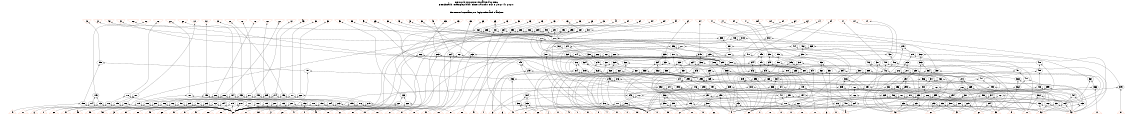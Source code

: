# Network structure generated by ABC

digraph network {
size = "7.5,10";
center = true;
edge [dir = back];

{
  node [shape = plaintext];
  edge [style = invis];
  LevelTitle1 [label=""];
  LevelTitle2 [label=""];
  Level11 [label = ""];
  Level10 [label = ""];
  Level9 [label = ""];
  Level8 [label = ""];
  Level7 [label = ""];
  Level6 [label = ""];
  Level5 [label = ""];
  Level4 [label = ""];
  Level3 [label = ""];
  Level2 [label = ""];
  Level1 [label = ""];
  Level0 [label = ""];
  LevelTitle1 ->  LevelTitle2 ->  Level11 ->  Level10 ->  Level9 ->  Level8 ->  Level7 ->  Level6 ->  Level5 ->  Level4 ->  Level3 ->  Level2 ->  Level1 ->  Level0;
}

{
  rank = same;
  LevelTitle1;
  title1 [shape=plaintext,
          fontsize=20,
          fontname = "Times-Roman",
          label="Network structure visualized by ABC\nBenchmark \"example2.blif\". Time was Thu Oct  8 20:27:41 2020. "
         ];
}

{
  rank = same;
  LevelTitle2;
  title2 [shape=plaintext,
          fontsize=18,
          fontname = "Times-Roman",
          label="The network contains 270 logic nodes and 0 latches.\n"
         ];
}

{
  rank = same;
  Level11;
  Node86 [label = "i2", shape = invtriangle, color = coral, fillcolor = coral];
  Node87 [label = "j2", shape = invtriangle, color = coral, fillcolor = coral];
  Node88 [label = "k2", shape = invtriangle, color = coral, fillcolor = coral];
  Node89 [label = "l2", shape = invtriangle, color = coral, fillcolor = coral];
  Node90 [label = "m2", shape = invtriangle, color = coral, fillcolor = coral];
  Node91 [label = "n2", shape = invtriangle, color = coral, fillcolor = coral];
  Node92 [label = "o2", shape = invtriangle, color = coral, fillcolor = coral];
  Node93 [label = "p2", shape = invtriangle, color = coral, fillcolor = coral];
  Node94 [label = "q2", shape = invtriangle, color = coral, fillcolor = coral];
  Node95 [label = "r2", shape = invtriangle, color = coral, fillcolor = coral];
  Node96 [label = "s2", shape = invtriangle, color = coral, fillcolor = coral];
  Node97 [label = "t2", shape = invtriangle, color = coral, fillcolor = coral];
  Node98 [label = "u2", shape = invtriangle, color = coral, fillcolor = coral];
  Node99 [label = "v2", shape = invtriangle, color = coral, fillcolor = coral];
  Node100 [label = "w2", shape = invtriangle, color = coral, fillcolor = coral];
  Node101 [label = "x2", shape = invtriangle, color = coral, fillcolor = coral];
  Node102 [label = "y2", shape = invtriangle, color = coral, fillcolor = coral];
  Node103 [label = "z2", shape = invtriangle, color = coral, fillcolor = coral];
  Node104 [label = "a3", shape = invtriangle, color = coral, fillcolor = coral];
  Node105 [label = "b3", shape = invtriangle, color = coral, fillcolor = coral];
  Node106 [label = "c3", shape = invtriangle, color = coral, fillcolor = coral];
  Node107 [label = "d3", shape = invtriangle, color = coral, fillcolor = coral];
  Node108 [label = "e3", shape = invtriangle, color = coral, fillcolor = coral];
  Node109 [label = "f3", shape = invtriangle, color = coral, fillcolor = coral];
  Node110 [label = "g3", shape = invtriangle, color = coral, fillcolor = coral];
  Node111 [label = "h3", shape = invtriangle, color = coral, fillcolor = coral];
  Node112 [label = "i3", shape = invtriangle, color = coral, fillcolor = coral];
  Node113 [label = "j3", shape = invtriangle, color = coral, fillcolor = coral];
  Node114 [label = "k3", shape = invtriangle, color = coral, fillcolor = coral];
  Node115 [label = "l3", shape = invtriangle, color = coral, fillcolor = coral];
  Node116 [label = "m3", shape = invtriangle, color = coral, fillcolor = coral];
  Node117 [label = "n3", shape = invtriangle, color = coral, fillcolor = coral];
  Node118 [label = "o3", shape = invtriangle, color = coral, fillcolor = coral];
  Node119 [label = "p3", shape = invtriangle, color = coral, fillcolor = coral];
  Node120 [label = "q3", shape = invtriangle, color = coral, fillcolor = coral];
  Node121 [label = "r3", shape = invtriangle, color = coral, fillcolor = coral];
  Node122 [label = "s3", shape = invtriangle, color = coral, fillcolor = coral];
  Node123 [label = "t3", shape = invtriangle, color = coral, fillcolor = coral];
  Node124 [label = "u3", shape = invtriangle, color = coral, fillcolor = coral];
  Node125 [label = "v3", shape = invtriangle, color = coral, fillcolor = coral];
  Node126 [label = "w3", shape = invtriangle, color = coral, fillcolor = coral];
  Node127 [label = "x3", shape = invtriangle, color = coral, fillcolor = coral];
  Node128 [label = "y3", shape = invtriangle, color = coral, fillcolor = coral];
  Node129 [label = "z3", shape = invtriangle, color = coral, fillcolor = coral];
  Node130 [label = "a4", shape = invtriangle, color = coral, fillcolor = coral];
  Node131 [label = "b4", shape = invtriangle, color = coral, fillcolor = coral];
  Node132 [label = "c4", shape = invtriangle, color = coral, fillcolor = coral];
  Node133 [label = "d4", shape = invtriangle, color = coral, fillcolor = coral];
  Node134 [label = "e4", shape = invtriangle, color = coral, fillcolor = coral];
  Node135 [label = "f4", shape = invtriangle, color = coral, fillcolor = coral];
  Node136 [label = "g4", shape = invtriangle, color = coral, fillcolor = coral];
  Node137 [label = "h4", shape = invtriangle, color = coral, fillcolor = coral];
  Node138 [label = "i4", shape = invtriangle, color = coral, fillcolor = coral];
  Node139 [label = "j4", shape = invtriangle, color = coral, fillcolor = coral];
  Node140 [label = "k4", shape = invtriangle, color = coral, fillcolor = coral];
  Node141 [label = "l4", shape = invtriangle, color = coral, fillcolor = coral];
  Node142 [label = "m4", shape = invtriangle, color = coral, fillcolor = coral];
  Node143 [label = "n4", shape = invtriangle, color = coral, fillcolor = coral];
  Node144 [label = "o4", shape = invtriangle, color = coral, fillcolor = coral];
  Node145 [label = "p4", shape = invtriangle, color = coral, fillcolor = coral];
  Node146 [label = "q4", shape = invtriangle, color = coral, fillcolor = coral];
  Node147 [label = "r4", shape = invtriangle, color = coral, fillcolor = coral];
  Node148 [label = "s4", shape = invtriangle, color = coral, fillcolor = coral];
  Node149 [label = "t4", shape = invtriangle, color = coral, fillcolor = coral];
  Node150 [label = "u4", shape = invtriangle, color = coral, fillcolor = coral];
  Node151 [label = "v4", shape = invtriangle, color = coral, fillcolor = coral];
}

{
  rank = same;
  Level10;
  Node281 [label = "281\n", shape = ellipse];
  Node282 [label = "282\n", shape = ellipse];
  Node283 [label = "283\n", shape = ellipse];
  Node284 [label = "284\n", shape = ellipse];
  Node285 [label = "285\n", shape = ellipse];
  Node286 [label = "286\n", shape = ellipse];
  Node287 [label = "287\n", shape = ellipse];
  Node288 [label = "288\n", shape = ellipse];
  Node289 [label = "289\n", shape = ellipse];
  Node290 [label = "290\n", shape = ellipse];
  Node291 [label = "291\n", shape = ellipse];
  Node292 [label = "292\n", shape = ellipse];
  Node293 [label = "293\n", shape = ellipse];
  Node317 [label = "317\n", shape = ellipse];
}

{
  rank = same;
  Level9;
  Node278 [label = "278\n", shape = ellipse];
  Node280 [label = "280\n", shape = ellipse];
  Node313 [label = "313\n", shape = ellipse];
  Node372 [label = "372\n", shape = ellipse];
  Node388 [label = "388\n", shape = ellipse];
  Node403 [label = "403\n", shape = ellipse];
}

{
  rank = same;
  Level8;
  Node241 [label = "241\n", shape = ellipse];
  Node277 [label = "277\n", shape = ellipse];
  Node279 [label = "279\n", shape = ellipse];
  Node312 [label = "312\n", shape = ellipse];
  Node369 [label = "369\n", shape = ellipse];
  Node381 [label = "381\n", shape = ellipse];
  Node396 [label = "396\n", shape = ellipse];
  Node402 [label = "402\n", shape = ellipse];
  Node414 [label = "414\n", shape = ellipse];
}

{
  rank = same;
  Level7;
  Node235 [label = "235\n", shape = ellipse];
  Node260 [label = "260\n", shape = ellipse];
  Node261 [label = "261\n", shape = ellipse];
  Node262 [label = "262\n", shape = ellipse];
  Node263 [label = "263\n", shape = ellipse];
  Node264 [label = "264\n", shape = ellipse];
  Node265 [label = "265\n", shape = ellipse];
  Node266 [label = "266\n", shape = ellipse];
  Node267 [label = "267\n", shape = ellipse];
  Node274 [label = "274\n", shape = ellipse];
  Node275 [label = "275\n", shape = ellipse];
  Node311 [label = "311\n", shape = ellipse];
  Node325 [label = "325\n", shape = ellipse];
  Node330 [label = "330\n", shape = ellipse];
  Node335 [label = "335\n", shape = ellipse];
  Node340 [label = "340\n", shape = ellipse];
  Node345 [label = "345\n", shape = ellipse];
  Node350 [label = "350\n", shape = ellipse];
  Node368 [label = "368\n", shape = ellipse];
  Node380 [label = "380\n", shape = ellipse];
  Node387 [label = "387\n", shape = ellipse];
  Node395 [label = "395\n", shape = ellipse];
  Node397 [label = "397\n", shape = ellipse];
  Node411 [label = "411\n", shape = ellipse];
  Node420 [label = "420\n", shape = ellipse];
}

{
  rank = same;
  Level6;
  Node159 [label = "159\n", shape = ellipse];
  Node234 [label = "234\n", shape = ellipse];
  Node240 [label = "240\n", shape = ellipse];
  Node249 [label = "249\n", shape = ellipse];
  Node259 [label = "259\n", shape = ellipse];
  Node273 [label = "273\n", shape = ellipse];
  Node310 [label = "310\n", shape = ellipse];
  Node316 [label = "316\n", shape = ellipse];
  Node321 [label = "321\n", shape = ellipse];
  Node324 [label = "324\n", shape = ellipse];
  Node326 [label = "326\n", shape = ellipse];
  Node329 [label = "329\n", shape = ellipse];
  Node331 [label = "331\n", shape = ellipse];
  Node334 [label = "334\n", shape = ellipse];
  Node336 [label = "336\n", shape = ellipse];
  Node339 [label = "339\n", shape = ellipse];
  Node341 [label = "341\n", shape = ellipse];
  Node344 [label = "344\n", shape = ellipse];
  Node346 [label = "346\n", shape = ellipse];
  Node349 [label = "349\n", shape = ellipse];
  Node353 [label = "353\n", shape = ellipse];
  Node365 [label = "365\n", shape = ellipse];
  Node379 [label = "379\n", shape = ellipse];
  Node386 [label = "386\n", shape = ellipse];
  Node390 [label = "390\n", shape = ellipse];
  Node410 [label = "410\n", shape = ellipse];
  Node413 [label = "413\n", shape = ellipse];
  Node415 [label = "415\n", shape = ellipse];
  Node416 [label = "416\n", shape = ellipse];
  Node421 [label = "421\n", shape = ellipse];
}

{
  rank = same;
  Level5;
  Node157 [label = "157\n", shape = ellipse];
  Node233 [label = "233\n", shape = ellipse];
  Node239 [label = "239\n", shape = ellipse];
  Node248 [label = "248\n", shape = ellipse];
  Node258 [label = "258\n", shape = ellipse];
  Node271 [label = "271\n", shape = ellipse];
  Node272 [label = "272\n", shape = ellipse];
  Node307 [label = "307\n", shape = ellipse];
  Node314 [label = "314\n", shape = ellipse];
  Node315 [label = "315\n", shape = ellipse];
  Node320 [label = "320\n", shape = ellipse];
  Node322 [label = "322\n", shape = ellipse];
  Node323 [label = "323\n", shape = ellipse];
  Node327 [label = "327\n", shape = ellipse];
  Node328 [label = "328\n", shape = ellipse];
  Node332 [label = "332\n", shape = ellipse];
  Node333 [label = "333\n", shape = ellipse];
  Node337 [label = "337\n", shape = ellipse];
  Node338 [label = "338\n", shape = ellipse];
  Node342 [label = "342\n", shape = ellipse];
  Node343 [label = "343\n", shape = ellipse];
  Node347 [label = "347\n", shape = ellipse];
  Node348 [label = "348\n", shape = ellipse];
  Node351 [label = "351\n", shape = ellipse];
  Node352 [label = "352\n", shape = ellipse];
  Node357 [label = "357\n", shape = ellipse];
  Node364 [label = "364\n", shape = ellipse];
  Node378 [label = "378\n", shape = ellipse];
  Node385 [label = "385\n", shape = ellipse];
  Node389 [label = "389\n", shape = ellipse];
  Node394 [label = "394\n", shape = ellipse];
  Node401 [label = "401\n", shape = ellipse];
  Node409 [label = "409\n", shape = ellipse];
  Node412 [label = "412\n", shape = ellipse];
}

{
  rank = same;
  Level4;
  Node156 [label = "156\n", shape = ellipse];
  Node163 [label = "163\n", shape = ellipse];
  Node169 [label = "169\n", shape = ellipse];
  Node232 [label = "232\n", shape = ellipse];
  Node245 [label = "245\n", shape = ellipse];
  Node247 [label = "247\n", shape = ellipse];
  Node257 [label = "257\n", shape = ellipse];
  Node270 [label = "270\n", shape = ellipse];
  Node276 [label = "276\n", shape = ellipse];
  Node295 [label = "295\n", shape = ellipse];
  Node299 [label = "299\n", shape = ellipse];
  Node306 [label = "306\n", shape = ellipse];
  Node319 [label = "319\n", shape = ellipse];
  Node356 [label = "356\n", shape = ellipse];
  Node363 [label = "363\n", shape = ellipse];
  Node367 [label = "367\n", shape = ellipse];
  Node377 [label = "377\n", shape = ellipse];
  Node384 [label = "384\n", shape = ellipse];
  Node393 [label = "393\n", shape = ellipse];
  Node400 [label = "400\n", shape = ellipse];
  Node407 [label = "407\n", shape = ellipse];
}

{
  rank = same;
  Level3;
  Node155 [label = "155\n", shape = ellipse];
  Node162 [label = "162\n", shape = ellipse];
  Node168 [label = "168\n", shape = ellipse];
  Node230 [label = "230\n", shape = ellipse];
  Node244 [label = "244\n", shape = ellipse];
  Node246 [label = "246\n", shape = ellipse];
  Node251 [label = "251\n", shape = ellipse];
  Node255 [label = "255\n", shape = ellipse];
  Node256 [label = "256\n", shape = ellipse];
  Node268 [label = "268\n", shape = ellipse];
  Node269 [label = "269\n", shape = ellipse];
  Node294 [label = "294\n", shape = ellipse];
  Node298 [label = "298\n", shape = ellipse];
  Node305 [label = "305\n", shape = ellipse];
  Node309 [label = "309\n", shape = ellipse];
  Node318 [label = "318\n", shape = ellipse];
  Node361 [label = "361\n", shape = ellipse];
  Node362 [label = "362\n", shape = ellipse];
  Node366 [label = "366\n", shape = ellipse];
  Node371 [label = "371\n", shape = ellipse];
  Node375 [label = "375\n", shape = ellipse];
  Node383 [label = "383\n", shape = ellipse];
  Node392 [label = "392\n", shape = ellipse];
  Node399 [label = "399\n", shape = ellipse];
  Node405 [label = "405\n", shape = ellipse];
  Node408 [label = "408\n", shape = ellipse];
  Node419 [label = "419\n", shape = ellipse];
}

{
  rank = same;
  Level2;
  Node154 [label = "154\n", shape = ellipse];
  Node161 [label = "161\n", shape = ellipse];
  Node166 [label = "166\n", shape = ellipse];
  Node167 [label = "167\n", shape = ellipse];
  Node172 [label = "172\n", shape = ellipse];
  Node175 [label = "175\n", shape = ellipse];
  Node178 [label = "178\n", shape = ellipse];
  Node181 [label = "181\n", shape = ellipse];
  Node184 [label = "184\n", shape = ellipse];
  Node187 [label = "187\n", shape = ellipse];
  Node190 [label = "190\n", shape = ellipse];
  Node193 [label = "193\n", shape = ellipse];
  Node196 [label = "196\n", shape = ellipse];
  Node199 [label = "199\n", shape = ellipse];
  Node202 [label = "202\n", shape = ellipse];
  Node205 [label = "205\n", shape = ellipse];
  Node208 [label = "208\n", shape = ellipse];
  Node211 [label = "211\n", shape = ellipse];
  Node214 [label = "214\n", shape = ellipse];
  Node217 [label = "217\n", shape = ellipse];
  Node220 [label = "220\n", shape = ellipse];
  Node223 [label = "223\n", shape = ellipse];
  Node226 [label = "226\n", shape = ellipse];
  Node229 [label = "229\n", shape = ellipse];
  Node238 [label = "238\n", shape = ellipse];
  Node243 [label = "243\n", shape = ellipse];
  Node250 [label = "250\n", shape = ellipse];
  Node254 [label = "254\n", shape = ellipse];
  Node297 [label = "297\n", shape = ellipse];
  Node301 [label = "301\n", shape = ellipse];
  Node304 [label = "304\n", shape = ellipse];
  Node355 [label = "355\n", shape = ellipse];
  Node360 [label = "360\n", shape = ellipse];
  Node370 [label = "370\n", shape = ellipse];
  Node374 [label = "374\n", shape = ellipse];
  Node382 [label = "382\n", shape = ellipse];
  Node391 [label = "391\n", shape = ellipse];
  Node398 [label = "398\n", shape = ellipse];
  Node404 [label = "404\n", shape = ellipse];
  Node406 [label = "406\n", shape = ellipse];
  Node417 [label = "417\n", shape = ellipse];
}

{
  rank = same;
  Level1;
  Node152 [label = "152\n", shape = ellipse];
  Node153 [label = "153\n", shape = ellipse];
  Node158 [label = "158\n", shape = ellipse];
  Node160 [label = "160\n", shape = ellipse];
  Node164 [label = "164\n", shape = ellipse];
  Node165 [label = "165\n", shape = ellipse];
  Node170 [label = "170\n", shape = ellipse];
  Node171 [label = "171\n", shape = ellipse];
  Node173 [label = "173\n", shape = ellipse];
  Node174 [label = "174\n", shape = ellipse];
  Node176 [label = "176\n", shape = ellipse];
  Node177 [label = "177\n", shape = ellipse];
  Node179 [label = "179\n", shape = ellipse];
  Node180 [label = "180\n", shape = ellipse];
  Node182 [label = "182\n", shape = ellipse];
  Node183 [label = "183\n", shape = ellipse];
  Node185 [label = "185\n", shape = ellipse];
  Node186 [label = "186\n", shape = ellipse];
  Node188 [label = "188\n", shape = ellipse];
  Node189 [label = "189\n", shape = ellipse];
  Node191 [label = "191\n", shape = ellipse];
  Node192 [label = "192\n", shape = ellipse];
  Node194 [label = "194\n", shape = ellipse];
  Node195 [label = "195\n", shape = ellipse];
  Node197 [label = "197\n", shape = ellipse];
  Node198 [label = "198\n", shape = ellipse];
  Node200 [label = "200\n", shape = ellipse];
  Node201 [label = "201\n", shape = ellipse];
  Node203 [label = "203\n", shape = ellipse];
  Node204 [label = "204\n", shape = ellipse];
  Node206 [label = "206\n", shape = ellipse];
  Node207 [label = "207\n", shape = ellipse];
  Node209 [label = "209\n", shape = ellipse];
  Node210 [label = "210\n", shape = ellipse];
  Node212 [label = "212\n", shape = ellipse];
  Node213 [label = "213\n", shape = ellipse];
  Node215 [label = "215\n", shape = ellipse];
  Node216 [label = "216\n", shape = ellipse];
  Node218 [label = "218\n", shape = ellipse];
  Node219 [label = "219\n", shape = ellipse];
  Node221 [label = "221\n", shape = ellipse];
  Node222 [label = "222\n", shape = ellipse];
  Node224 [label = "224\n", shape = ellipse];
  Node225 [label = "225\n", shape = ellipse];
  Node227 [label = "227\n", shape = ellipse];
  Node228 [label = "228\n", shape = ellipse];
  Node231 [label = "231\n", shape = ellipse];
  Node236 [label = "236\n", shape = ellipse];
  Node237 [label = "237\n", shape = ellipse];
  Node242 [label = "242\n", shape = ellipse];
  Node252 [label = "252\n", shape = ellipse];
  Node253 [label = "253\n", shape = ellipse];
  Node296 [label = "296\n", shape = ellipse];
  Node300 [label = "300\n", shape = ellipse];
  Node302 [label = "302\n", shape = ellipse];
  Node303 [label = "303\n", shape = ellipse];
  Node308 [label = "308\n", shape = ellipse];
  Node354 [label = "354\n", shape = ellipse];
  Node358 [label = "358\n", shape = ellipse];
  Node359 [label = "359\n", shape = ellipse];
  Node373 [label = "373\n", shape = ellipse];
  Node376 [label = "376\n", shape = ellipse];
  Node418 [label = "418\n", shape = ellipse];
}

{
  rank = same;
  Level0;
  Node1 [label = "a", shape = triangle, color = coral, fillcolor = coral];
  Node2 [label = "b", shape = triangle, color = coral, fillcolor = coral];
  Node3 [label = "d", shape = triangle, color = coral, fillcolor = coral];
  Node4 [label = "e", shape = triangle, color = coral, fillcolor = coral];
  Node5 [label = "f", shape = triangle, color = coral, fillcolor = coral];
  Node6 [label = "g", shape = triangle, color = coral, fillcolor = coral];
  Node7 [label = "h", shape = triangle, color = coral, fillcolor = coral];
  Node8 [label = "i", shape = triangle, color = coral, fillcolor = coral];
  Node9 [label = "j", shape = triangle, color = coral, fillcolor = coral];
  Node10 [label = "k", shape = triangle, color = coral, fillcolor = coral];
  Node11 [label = "l", shape = triangle, color = coral, fillcolor = coral];
  Node12 [label = "m", shape = triangle, color = coral, fillcolor = coral];
  Node13 [label = "n", shape = triangle, color = coral, fillcolor = coral];
  Node14 [label = "o", shape = triangle, color = coral, fillcolor = coral];
  Node15 [label = "p", shape = triangle, color = coral, fillcolor = coral];
  Node16 [label = "q", shape = triangle, color = coral, fillcolor = coral];
  Node17 [label = "r", shape = triangle, color = coral, fillcolor = coral];
  Node18 [label = "s", shape = triangle, color = coral, fillcolor = coral];
  Node19 [label = "t", shape = triangle, color = coral, fillcolor = coral];
  Node20 [label = "u", shape = triangle, color = coral, fillcolor = coral];
  Node21 [label = "v", shape = triangle, color = coral, fillcolor = coral];
  Node22 [label = "w", shape = triangle, color = coral, fillcolor = coral];
  Node23 [label = "x", shape = triangle, color = coral, fillcolor = coral];
  Node24 [label = "y", shape = triangle, color = coral, fillcolor = coral];
  Node25 [label = "z", shape = triangle, color = coral, fillcolor = coral];
  Node26 [label = "a0", shape = triangle, color = coral, fillcolor = coral];
  Node27 [label = "b0", shape = triangle, color = coral, fillcolor = coral];
  Node28 [label = "c0", shape = triangle, color = coral, fillcolor = coral];
  Node29 [label = "d0", shape = triangle, color = coral, fillcolor = coral];
  Node30 [label = "e0", shape = triangle, color = coral, fillcolor = coral];
  Node31 [label = "f0", shape = triangle, color = coral, fillcolor = coral];
  Node32 [label = "g0", shape = triangle, color = coral, fillcolor = coral];
  Node33 [label = "h0", shape = triangle, color = coral, fillcolor = coral];
  Node34 [label = "i0", shape = triangle, color = coral, fillcolor = coral];
  Node35 [label = "j0", shape = triangle, color = coral, fillcolor = coral];
  Node36 [label = "k0", shape = triangle, color = coral, fillcolor = coral];
  Node37 [label = "l0", shape = triangle, color = coral, fillcolor = coral];
  Node38 [label = "m0", shape = triangle, color = coral, fillcolor = coral];
  Node39 [label = "n0", shape = triangle, color = coral, fillcolor = coral];
  Node40 [label = "o0", shape = triangle, color = coral, fillcolor = coral];
  Node41 [label = "p0", shape = triangle, color = coral, fillcolor = coral];
  Node42 [label = "q0", shape = triangle, color = coral, fillcolor = coral];
  Node43 [label = "r0", shape = triangle, color = coral, fillcolor = coral];
  Node44 [label = "s0", shape = triangle, color = coral, fillcolor = coral];
  Node45 [label = "t0", shape = triangle, color = coral, fillcolor = coral];
  Node46 [label = "u0", shape = triangle, color = coral, fillcolor = coral];
  Node47 [label = "v0", shape = triangle, color = coral, fillcolor = coral];
  Node48 [label = "w0", shape = triangle, color = coral, fillcolor = coral];
  Node49 [label = "x0", shape = triangle, color = coral, fillcolor = coral];
  Node50 [label = "y0", shape = triangle, color = coral, fillcolor = coral];
  Node51 [label = "z0", shape = triangle, color = coral, fillcolor = coral];
  Node52 [label = "a1", shape = triangle, color = coral, fillcolor = coral];
  Node53 [label = "b1", shape = triangle, color = coral, fillcolor = coral];
  Node54 [label = "c1", shape = triangle, color = coral, fillcolor = coral];
  Node55 [label = "d1", shape = triangle, color = coral, fillcolor = coral];
  Node56 [label = "e1", shape = triangle, color = coral, fillcolor = coral];
  Node57 [label = "f1", shape = triangle, color = coral, fillcolor = coral];
  Node58 [label = "g1", shape = triangle, color = coral, fillcolor = coral];
  Node59 [label = "h1", shape = triangle, color = coral, fillcolor = coral];
  Node60 [label = "i1", shape = triangle, color = coral, fillcolor = coral];
  Node61 [label = "j1", shape = triangle, color = coral, fillcolor = coral];
  Node62 [label = "k1", shape = triangle, color = coral, fillcolor = coral];
  Node63 [label = "l1", shape = triangle, color = coral, fillcolor = coral];
  Node64 [label = "m1", shape = triangle, color = coral, fillcolor = coral];
  Node65 [label = "n1", shape = triangle, color = coral, fillcolor = coral];
  Node66 [label = "o1", shape = triangle, color = coral, fillcolor = coral];
  Node67 [label = "p1", shape = triangle, color = coral, fillcolor = coral];
  Node68 [label = "q1", shape = triangle, color = coral, fillcolor = coral];
  Node69 [label = "r1", shape = triangle, color = coral, fillcolor = coral];
  Node70 [label = "s1", shape = triangle, color = coral, fillcolor = coral];
  Node71 [label = "t1", shape = triangle, color = coral, fillcolor = coral];
  Node72 [label = "u1", shape = triangle, color = coral, fillcolor = coral];
  Node73 [label = "v1", shape = triangle, color = coral, fillcolor = coral];
  Node74 [label = "w1", shape = triangle, color = coral, fillcolor = coral];
  Node75 [label = "x1", shape = triangle, color = coral, fillcolor = coral];
  Node76 [label = "y1", shape = triangle, color = coral, fillcolor = coral];
  Node77 [label = "z1", shape = triangle, color = coral, fillcolor = coral];
  Node78 [label = "a2", shape = triangle, color = coral, fillcolor = coral];
  Node79 [label = "b2", shape = triangle, color = coral, fillcolor = coral];
  Node80 [label = "c2", shape = triangle, color = coral, fillcolor = coral];
  Node81 [label = "d2", shape = triangle, color = coral, fillcolor = coral];
  Node82 [label = "e2", shape = triangle, color = coral, fillcolor = coral];
  Node83 [label = "f2", shape = triangle, color = coral, fillcolor = coral];
  Node84 [label = "g2", shape = triangle, color = coral, fillcolor = coral];
  Node85 [label = "h2", shape = triangle, color = coral, fillcolor = coral];
}

title1 -> title2 [style = invis];
title2 -> Node86 [style = invis];
title2 -> Node87 [style = invis];
title2 -> Node88 [style = invis];
title2 -> Node89 [style = invis];
title2 -> Node90 [style = invis];
title2 -> Node91 [style = invis];
title2 -> Node92 [style = invis];
title2 -> Node93 [style = invis];
title2 -> Node94 [style = invis];
title2 -> Node95 [style = invis];
title2 -> Node96 [style = invis];
title2 -> Node97 [style = invis];
title2 -> Node98 [style = invis];
title2 -> Node99 [style = invis];
title2 -> Node100 [style = invis];
title2 -> Node101 [style = invis];
title2 -> Node102 [style = invis];
title2 -> Node103 [style = invis];
title2 -> Node104 [style = invis];
title2 -> Node105 [style = invis];
title2 -> Node106 [style = invis];
title2 -> Node107 [style = invis];
title2 -> Node108 [style = invis];
title2 -> Node109 [style = invis];
title2 -> Node110 [style = invis];
title2 -> Node111 [style = invis];
title2 -> Node112 [style = invis];
title2 -> Node113 [style = invis];
title2 -> Node114 [style = invis];
title2 -> Node115 [style = invis];
title2 -> Node116 [style = invis];
title2 -> Node117 [style = invis];
title2 -> Node118 [style = invis];
title2 -> Node119 [style = invis];
title2 -> Node120 [style = invis];
title2 -> Node121 [style = invis];
title2 -> Node122 [style = invis];
title2 -> Node123 [style = invis];
title2 -> Node124 [style = invis];
title2 -> Node125 [style = invis];
title2 -> Node126 [style = invis];
title2 -> Node127 [style = invis];
title2 -> Node128 [style = invis];
title2 -> Node129 [style = invis];
title2 -> Node130 [style = invis];
title2 -> Node131 [style = invis];
title2 -> Node132 [style = invis];
title2 -> Node133 [style = invis];
title2 -> Node134 [style = invis];
title2 -> Node135 [style = invis];
title2 -> Node136 [style = invis];
title2 -> Node137 [style = invis];
title2 -> Node138 [style = invis];
title2 -> Node139 [style = invis];
title2 -> Node140 [style = invis];
title2 -> Node141 [style = invis];
title2 -> Node142 [style = invis];
title2 -> Node143 [style = invis];
title2 -> Node144 [style = invis];
title2 -> Node145 [style = invis];
title2 -> Node146 [style = invis];
title2 -> Node147 [style = invis];
title2 -> Node148 [style = invis];
title2 -> Node149 [style = invis];
title2 -> Node150 [style = invis];
title2 -> Node151 [style = invis];
Node86 -> Node87 [style = invis];
Node87 -> Node88 [style = invis];
Node88 -> Node89 [style = invis];
Node89 -> Node90 [style = invis];
Node90 -> Node91 [style = invis];
Node91 -> Node92 [style = invis];
Node92 -> Node93 [style = invis];
Node93 -> Node94 [style = invis];
Node94 -> Node95 [style = invis];
Node95 -> Node96 [style = invis];
Node96 -> Node97 [style = invis];
Node97 -> Node98 [style = invis];
Node98 -> Node99 [style = invis];
Node99 -> Node100 [style = invis];
Node100 -> Node101 [style = invis];
Node101 -> Node102 [style = invis];
Node102 -> Node103 [style = invis];
Node103 -> Node104 [style = invis];
Node104 -> Node105 [style = invis];
Node105 -> Node106 [style = invis];
Node106 -> Node107 [style = invis];
Node107 -> Node108 [style = invis];
Node108 -> Node109 [style = invis];
Node109 -> Node110 [style = invis];
Node110 -> Node111 [style = invis];
Node111 -> Node112 [style = invis];
Node112 -> Node113 [style = invis];
Node113 -> Node114 [style = invis];
Node114 -> Node115 [style = invis];
Node115 -> Node116 [style = invis];
Node116 -> Node117 [style = invis];
Node117 -> Node118 [style = invis];
Node118 -> Node119 [style = invis];
Node119 -> Node120 [style = invis];
Node120 -> Node121 [style = invis];
Node121 -> Node122 [style = invis];
Node122 -> Node123 [style = invis];
Node123 -> Node124 [style = invis];
Node124 -> Node125 [style = invis];
Node125 -> Node126 [style = invis];
Node126 -> Node127 [style = invis];
Node127 -> Node128 [style = invis];
Node128 -> Node129 [style = invis];
Node129 -> Node130 [style = invis];
Node130 -> Node131 [style = invis];
Node131 -> Node132 [style = invis];
Node132 -> Node133 [style = invis];
Node133 -> Node134 [style = invis];
Node134 -> Node135 [style = invis];
Node135 -> Node136 [style = invis];
Node136 -> Node137 [style = invis];
Node137 -> Node138 [style = invis];
Node138 -> Node139 [style = invis];
Node139 -> Node140 [style = invis];
Node140 -> Node141 [style = invis];
Node141 -> Node142 [style = invis];
Node142 -> Node143 [style = invis];
Node143 -> Node144 [style = invis];
Node144 -> Node145 [style = invis];
Node145 -> Node146 [style = invis];
Node146 -> Node147 [style = invis];
Node147 -> Node148 [style = invis];
Node148 -> Node149 [style = invis];
Node149 -> Node150 [style = invis];
Node150 -> Node151 [style = invis];
Node86 -> Node159 [style = solid];
Node87 -> Node163 [style = solid];
Node88 -> Node169 [style = solid];
Node89 -> Node172 [style = solid];
Node90 -> Node155 [style = solid];
Node91 -> Node175 [style = solid];
Node92 -> Node178 [style = solid];
Node93 -> Node181 [style = solid];
Node94 -> Node184 [style = solid];
Node95 -> Node187 [style = solid];
Node96 -> Node190 [style = solid];
Node97 -> Node193 [style = solid];
Node98 -> Node196 [style = solid];
Node99 -> Node199 [style = solid];
Node100 -> Node202 [style = solid];
Node101 -> Node205 [style = solid];
Node102 -> Node208 [style = solid];
Node103 -> Node211 [style = solid];
Node104 -> Node214 [style = solid];
Node105 -> Node217 [style = solid];
Node106 -> Node220 [style = solid];
Node107 -> Node223 [style = solid];
Node108 -> Node241 [style = solid];
Node109 -> Node245 [style = solid];
Node110 -> Node249 [style = solid];
Node111 -> Node260 [style = solid];
Node112 -> Node261 [style = solid];
Node113 -> Node262 [style = solid];
Node114 -> Node263 [style = solid];
Node115 -> Node264 [style = solid];
Node116 -> Node265 [style = solid];
Node117 -> Node266 [style = solid];
Node118 -> Node267 [style = solid];
Node119 -> Node278 [style = solid];
Node120 -> Node281 [style = solid];
Node121 -> Node282 [style = solid];
Node122 -> Node283 [style = solid];
Node123 -> Node284 [style = solid];
Node124 -> Node285 [style = solid];
Node125 -> Node286 [style = solid];
Node126 -> Node287 [style = solid];
Node127 -> Node288 [style = solid];
Node128 -> Node289 [style = solid];
Node129 -> Node290 [style = solid];
Node130 -> Node291 [style = solid];
Node131 -> Node292 [style = solid];
Node132 -> Node293 [style = solid];
Node133 -> Node317 [style = solid];
Node134 -> Node325 [style = solid];
Node135 -> Node330 [style = solid];
Node136 -> Node335 [style = solid];
Node137 -> Node340 [style = solid];
Node138 -> Node345 [style = solid];
Node139 -> Node350 [style = solid];
Node140 -> Node353 [style = solid];
Node141 -> Node357 [style = solid];
Node142 -> Node372 [style = solid];
Node143 -> Node375 [style = solid];
Node144 -> Node388 [style = solid];
Node145 -> Node396 [style = solid];
Node146 -> Node403 [style = solid];
Node147 -> Node411 [style = solid];
Node148 -> Node414 [style = solid];
Node149 -> Node415 [style = solid];
Node150 -> Node420 [style = solid];
Node151 -> Node421 [style = solid];
Node152 -> Node78 [style = solid];
Node152 -> Node79 [style = solid];
Node153 -> Node2 [style = solid];
Node153 -> Node80 [style = solid];
Node154 -> Node2 [style = solid];
Node154 -> Node152 [style = solid];
Node155 -> Node153 [style = solid];
Node155 -> Node154 [style = solid];
Node156 -> Node53 [style = solid];
Node156 -> Node155 [style = solid];
Node157 -> Node41 [style = solid];
Node157 -> Node156 [style = solid];
Node158 -> Node7 [style = solid];
Node158 -> Node41 [style = solid];
Node159 -> Node157 [style = solid];
Node159 -> Node158 [style = solid];
Node160 -> Node78 [style = solid];
Node160 -> Node79 [style = solid];
Node161 -> Node80 [style = solid];
Node161 -> Node152 [style = solid];
Node162 -> Node160 [style = solid];
Node162 -> Node161 [style = solid];
Node163 -> Node2 [style = solid];
Node163 -> Node162 [style = solid];
Node164 -> Node78 [style = solid];
Node164 -> Node79 [style = solid];
Node165 -> Node78 [style = solid];
Node165 -> Node79 [style = solid];
Node166 -> Node67 [style = solid];
Node166 -> Node164 [style = solid];
Node167 -> Node76 [style = solid];
Node167 -> Node165 [style = solid];
Node168 -> Node166 [style = solid];
Node168 -> Node167 [style = solid];
Node169 -> Node153 [style = solid];
Node169 -> Node168 [style = solid];
Node170 -> Node79 [style = solid];
Node170 -> Node80 [style = solid];
Node171 -> Node2 [style = solid];
Node171 -> Node53 [style = solid];
Node172 -> Node170 [style = solid];
Node172 -> Node171 [style = solid];
Node173 -> Node24 [style = solid];
Node173 -> Node41 [style = solid];
Node174 -> Node41 [style = solid];
Node174 -> Node66 [style = solid];
Node175 -> Node173 [style = solid];
Node175 -> Node174 [style = solid];
Node176 -> Node25 [style = solid];
Node176 -> Node41 [style = solid];
Node177 -> Node41 [style = solid];
Node177 -> Node65 [style = solid];
Node178 -> Node176 [style = solid];
Node178 -> Node177 [style = solid];
Node179 -> Node26 [style = solid];
Node179 -> Node41 [style = solid];
Node180 -> Node41 [style = solid];
Node180 -> Node64 [style = solid];
Node181 -> Node179 [style = solid];
Node181 -> Node180 [style = solid];
Node182 -> Node27 [style = solid];
Node182 -> Node41 [style = solid];
Node183 -> Node41 [style = solid];
Node183 -> Node63 [style = solid];
Node184 -> Node182 [style = solid];
Node184 -> Node183 [style = solid];
Node185 -> Node28 [style = solid];
Node185 -> Node41 [style = solid];
Node186 -> Node41 [style = solid];
Node186 -> Node62 [style = solid];
Node187 -> Node185 [style = solid];
Node187 -> Node186 [style = solid];
Node188 -> Node29 [style = solid];
Node188 -> Node41 [style = solid];
Node189 -> Node41 [style = solid];
Node189 -> Node61 [style = solid];
Node190 -> Node188 [style = solid];
Node190 -> Node189 [style = solid];
Node191 -> Node30 [style = solid];
Node191 -> Node41 [style = solid];
Node192 -> Node41 [style = solid];
Node192 -> Node60 [style = solid];
Node193 -> Node191 [style = solid];
Node193 -> Node192 [style = solid];
Node194 -> Node31 [style = solid];
Node194 -> Node41 [style = solid];
Node195 -> Node41 [style = solid];
Node195 -> Node59 [style = solid];
Node196 -> Node194 [style = solid];
Node196 -> Node195 [style = solid];
Node197 -> Node32 [style = solid];
Node197 -> Node41 [style = solid];
Node198 -> Node41 [style = solid];
Node198 -> Node58 [style = solid];
Node199 -> Node197 [style = solid];
Node199 -> Node198 [style = solid];
Node200 -> Node33 [style = solid];
Node200 -> Node41 [style = solid];
Node201 -> Node41 [style = solid];
Node201 -> Node52 [style = solid];
Node202 -> Node200 [style = solid];
Node202 -> Node201 [style = solid];
Node203 -> Node34 [style = solid];
Node203 -> Node41 [style = solid];
Node204 -> Node41 [style = solid];
Node204 -> Node51 [style = solid];
Node205 -> Node203 [style = solid];
Node205 -> Node204 [style = solid];
Node206 -> Node35 [style = solid];
Node206 -> Node41 [style = solid];
Node207 -> Node41 [style = solid];
Node207 -> Node50 [style = solid];
Node208 -> Node206 [style = solid];
Node208 -> Node207 [style = solid];
Node209 -> Node36 [style = solid];
Node209 -> Node41 [style = solid];
Node210 -> Node41 [style = solid];
Node210 -> Node49 [style = solid];
Node211 -> Node209 [style = solid];
Node211 -> Node210 [style = solid];
Node212 -> Node37 [style = solid];
Node212 -> Node41 [style = solid];
Node213 -> Node41 [style = solid];
Node213 -> Node48 [style = solid];
Node214 -> Node212 [style = solid];
Node214 -> Node213 [style = solid];
Node215 -> Node38 [style = solid];
Node215 -> Node41 [style = solid];
Node216 -> Node41 [style = solid];
Node216 -> Node47 [style = solid];
Node217 -> Node215 [style = solid];
Node217 -> Node216 [style = solid];
Node218 -> Node39 [style = solid];
Node218 -> Node41 [style = solid];
Node219 -> Node41 [style = solid];
Node219 -> Node46 [style = solid];
Node220 -> Node218 [style = solid];
Node220 -> Node219 [style = solid];
Node221 -> Node40 [style = solid];
Node221 -> Node41 [style = solid];
Node222 -> Node41 [style = solid];
Node222 -> Node45 [style = solid];
Node223 -> Node221 [style = solid];
Node223 -> Node222 [style = solid];
Node224 -> Node5 [style = solid];
Node224 -> Node79 [style = solid];
Node225 -> Node83 [style = solid];
Node225 -> Node84 [style = solid];
Node226 -> Node85 [style = solid];
Node226 -> Node225 [style = solid];
Node227 -> Node44 [style = solid];
Node227 -> Node75 [style = solid];
Node228 -> Node81 [style = solid];
Node228 -> Node82 [style = solid];
Node229 -> Node227 [style = solid];
Node229 -> Node228 [style = solid];
Node230 -> Node226 [style = solid];
Node230 -> Node229 [style = solid];
Node231 -> Node43 [style = solid];
Node231 -> Node78 [style = solid];
Node232 -> Node230 [style = solid];
Node232 -> Node231 [style = solid];
Node233 -> Node80 [style = solid];
Node233 -> Node232 [style = solid];
Node234 -> Node2 [style = solid];
Node234 -> Node233 [style = solid];
Node235 -> Node224 [style = solid];
Node235 -> Node234 [style = solid];
Node236 -> Node82 [style = solid];
Node236 -> Node85 [style = solid];
Node237 -> Node82 [style = solid];
Node237 -> Node85 [style = solid];
Node238 -> Node236 [style = solid];
Node238 -> Node237 [style = solid];
Node239 -> Node169 [style = solid];
Node239 -> Node238 [style = solid];
Node240 -> Node42 [style = solid];
Node240 -> Node239 [style = solid];
Node241 -> Node235 [style = solid];
Node241 -> Node240 [style = solid];
Node242 -> Node5 [style = solid];
Node242 -> Node80 [style = solid];
Node243 -> Node6 [style = solid];
Node243 -> Node242 [style = solid];
Node244 -> Node1 [style = solid];
Node244 -> Node243 [style = solid];
Node245 -> Node2 [style = solid];
Node245 -> Node244 [style = solid];
Node246 -> Node44 [style = solid];
Node246 -> Node161 [style = solid];
Node247 -> Node5 [style = solid];
Node247 -> Node246 [style = solid];
Node248 -> Node6 [style = solid];
Node248 -> Node247 [style = solid];
Node249 -> Node2 [style = solid];
Node249 -> Node248 [style = solid];
Node250 -> Node5 [style = solid];
Node250 -> Node153 [style = solid];
Node251 -> Node152 [style = solid];
Node251 -> Node250 [style = solid];
Node252 -> Node82 [style = solid];
Node252 -> Node83 [style = solid];
Node253 -> Node82 [style = solid];
Node253 -> Node83 [style = solid];
Node254 -> Node252 [style = solid];
Node254 -> Node253 [style = solid];
Node255 -> Node85 [style = solid];
Node255 -> Node254 [style = solid];
Node256 -> Node85 [style = solid];
Node256 -> Node254 [style = solid];
Node257 -> Node255 [style = solid];
Node257 -> Node256 [style = solid];
Node258 -> Node43 [style = solid];
Node258 -> Node257 [style = solid];
Node259 -> Node251 [style = solid];
Node259 -> Node258 [style = solid];
Node260 -> Node6 [style = solid];
Node260 -> Node259 [style = solid];
Node261 -> Node45 [style = solid];
Node261 -> Node259 [style = solid];
Node262 -> Node46 [style = solid];
Node262 -> Node259 [style = solid];
Node263 -> Node47 [style = solid];
Node263 -> Node259 [style = solid];
Node264 -> Node48 [style = solid];
Node264 -> Node259 [style = solid];
Node265 -> Node49 [style = solid];
Node265 -> Node259 [style = solid];
Node266 -> Node50 [style = solid];
Node266 -> Node259 [style = solid];
Node267 -> Node51 [style = solid];
Node267 -> Node259 [style = solid];
Node268 -> Node84 [style = solid];
Node268 -> Node254 [style = solid];
Node269 -> Node84 [style = solid];
Node269 -> Node254 [style = solid];
Node270 -> Node268 [style = solid];
Node270 -> Node269 [style = solid];
Node271 -> Node85 [style = solid];
Node271 -> Node270 [style = solid];
Node272 -> Node85 [style = solid];
Node272 -> Node270 [style = solid];
Node273 -> Node271 [style = solid];
Node273 -> Node272 [style = solid];
Node274 -> Node52 [style = solid];
Node274 -> Node259 [style = solid];
Node275 -> Node43 [style = solid];
Node275 -> Node273 [style = solid];
Node276 -> Node6 [style = solid];
Node276 -> Node251 [style = solid];
Node277 -> Node275 [style = solid];
Node277 -> Node276 [style = solid];
Node278 -> Node274 [style = solid];
Node278 -> Node277 [style = solid];
Node279 -> Node251 [style = solid];
Node279 -> Node275 [style = solid];
Node280 -> Node259 [style = solid];
Node280 -> Node279 [style = solid];
Node281 -> Node53 [style = solid];
Node281 -> Node280 [style = solid];
Node282 -> Node54 [style = solid];
Node282 -> Node280 [style = solid];
Node283 -> Node55 [style = solid];
Node283 -> Node280 [style = solid];
Node284 -> Node56 [style = solid];
Node284 -> Node280 [style = solid];
Node285 -> Node57 [style = solid];
Node285 -> Node280 [style = solid];
Node286 -> Node58 [style = solid];
Node286 -> Node280 [style = solid];
Node287 -> Node59 [style = solid];
Node287 -> Node280 [style = solid];
Node288 -> Node60 [style = solid];
Node288 -> Node280 [style = solid];
Node289 -> Node61 [style = solid];
Node289 -> Node280 [style = solid];
Node290 -> Node62 [style = solid];
Node290 -> Node280 [style = solid];
Node291 -> Node63 [style = solid];
Node291 -> Node280 [style = solid];
Node292 -> Node64 [style = solid];
Node292 -> Node280 [style = solid];
Node293 -> Node65 [style = solid];
Node293 -> Node280 [style = solid];
Node294 -> Node5 [style = solid];
Node294 -> Node172 [style = solid];
Node295 -> Node78 [style = solid];
Node295 -> Node294 [style = solid];
Node296 -> Node2 [style = solid];
Node296 -> Node53 [style = solid];
Node297 -> Node170 [style = solid];
Node297 -> Node296 [style = solid];
Node298 -> Node5 [style = solid];
Node298 -> Node297 [style = solid];
Node299 -> Node78 [style = solid];
Node299 -> Node298 [style = solid];
Node300 -> Node84 [style = solid];
Node300 -> Node85 [style = solid];
Node301 -> Node252 [style = solid];
Node301 -> Node300 [style = solid];
Node302 -> Node42 [style = solid];
Node302 -> Node67 [style = solid];
Node303 -> Node42 [style = solid];
Node303 -> Node67 [style = solid];
Node304 -> Node302 [style = solid];
Node304 -> Node303 [style = solid];
Node305 -> Node81 [style = solid];
Node305 -> Node304 [style = solid];
Node306 -> Node238 [style = solid];
Node306 -> Node305 [style = solid];
Node307 -> Node301 [style = solid];
Node307 -> Node306 [style = solid];
Node308 -> Node68 [style = solid];
Node308 -> Node76 [style = solid];
Node309 -> Node238 [style = solid];
Node309 -> Node308 [style = solid];
Node310 -> Node307 [style = solid];
Node310 -> Node309 [style = solid];
Node311 -> Node80 [style = solid];
Node311 -> Node310 [style = solid];
Node312 -> Node2 [style = solid];
Node312 -> Node311 [style = solid];
Node313 -> Node164 [style = solid];
Node313 -> Node312 [style = solid];
Node314 -> Node8 [style = solid];
Node314 -> Node299 [style = solid];
Node315 -> Node16 [style = solid];
Node315 -> Node295 [style = solid];
Node316 -> Node314 [style = solid];
Node316 -> Node315 [style = solid];
Node317 -> Node313 [style = solid];
Node317 -> Node316 [style = solid];
Node318 -> Node2 [style = solid];
Node318 -> Node238 [style = solid];
Node319 -> Node80 [style = solid];
Node319 -> Node318 [style = solid];
Node320 -> Node164 [style = solid];
Node320 -> Node319 [style = solid];
Node321 -> Node69 [style = solid];
Node321 -> Node320 [style = solid];
Node322 -> Node17 [style = solid];
Node322 -> Node295 [style = solid];
Node323 -> Node9 [style = solid];
Node323 -> Node299 [style = solid];
Node324 -> Node322 [style = solid];
Node324 -> Node323 [style = solid];
Node325 -> Node321 [style = solid];
Node325 -> Node324 [style = solid];
Node326 -> Node70 [style = solid];
Node326 -> Node320 [style = solid];
Node327 -> Node18 [style = solid];
Node327 -> Node295 [style = solid];
Node328 -> Node10 [style = solid];
Node328 -> Node299 [style = solid];
Node329 -> Node327 [style = solid];
Node329 -> Node328 [style = solid];
Node330 -> Node326 [style = solid];
Node330 -> Node329 [style = solid];
Node331 -> Node71 [style = solid];
Node331 -> Node320 [style = solid];
Node332 -> Node19 [style = solid];
Node332 -> Node295 [style = solid];
Node333 -> Node11 [style = solid];
Node333 -> Node299 [style = solid];
Node334 -> Node332 [style = solid];
Node334 -> Node333 [style = solid];
Node335 -> Node331 [style = solid];
Node335 -> Node334 [style = solid];
Node336 -> Node72 [style = solid];
Node336 -> Node320 [style = solid];
Node337 -> Node20 [style = solid];
Node337 -> Node295 [style = solid];
Node338 -> Node12 [style = solid];
Node338 -> Node299 [style = solid];
Node339 -> Node337 [style = solid];
Node339 -> Node338 [style = solid];
Node340 -> Node336 [style = solid];
Node340 -> Node339 [style = solid];
Node341 -> Node73 [style = solid];
Node341 -> Node320 [style = solid];
Node342 -> Node21 [style = solid];
Node342 -> Node295 [style = solid];
Node343 -> Node13 [style = solid];
Node343 -> Node299 [style = solid];
Node344 -> Node342 [style = solid];
Node344 -> Node343 [style = solid];
Node345 -> Node341 [style = solid];
Node345 -> Node344 [style = solid];
Node346 -> Node74 [style = solid];
Node346 -> Node320 [style = solid];
Node347 -> Node22 [style = solid];
Node347 -> Node295 [style = solid];
Node348 -> Node14 [style = solid];
Node348 -> Node299 [style = solid];
Node349 -> Node347 [style = solid];
Node349 -> Node348 [style = solid];
Node350 -> Node346 [style = solid];
Node350 -> Node349 [style = solid];
Node351 -> Node23 [style = solid];
Node351 -> Node295 [style = solid];
Node352 -> Node15 [style = solid];
Node352 -> Node299 [style = solid];
Node353 -> Node351 [style = solid];
Node353 -> Node352 [style = solid];
Node354 -> Node81 [style = solid];
Node354 -> Node84 [style = solid];
Node355 -> Node85 [style = solid];
Node355 -> Node354 [style = solid];
Node356 -> Node251 [style = solid];
Node356 -> Node355 [style = solid];
Node357 -> Node252 [style = solid];
Node357 -> Node356 [style = solid];
Node358 -> Node42 [style = solid];
Node358 -> Node76 [style = solid];
Node359 -> Node42 [style = solid];
Node359 -> Node76 [style = solid];
Node360 -> Node358 [style = solid];
Node360 -> Node359 [style = solid];
Node361 -> Node78 [style = solid];
Node361 -> Node360 [style = solid];
Node362 -> Node81 [style = solid];
Node362 -> Node301 [style = solid];
Node363 -> Node152 [style = solid];
Node363 -> Node362 [style = solid];
Node364 -> Node361 [style = solid];
Node364 -> Node363 [style = solid];
Node365 -> Node238 [style = solid];
Node365 -> Node364 [style = solid];
Node366 -> Node77 [style = solid];
Node366 -> Node238 [style = solid];
Node367 -> Node152 [style = solid];
Node367 -> Node366 [style = solid];
Node368 -> Node365 [style = solid];
Node368 -> Node367 [style = solid];
Node369 -> Node80 [style = solid];
Node369 -> Node368 [style = solid];
Node370 -> Node1 [style = solid];
Node370 -> Node160 [style = solid];
Node371 -> Node2 [style = solid];
Node371 -> Node370 [style = solid];
Node372 -> Node369 [style = solid];
Node372 -> Node371 [style = solid];
Node373 -> Node1 [style = solid];
Node373 -> Node2 [style = solid];
Node374 -> Node3 [style = solid];
Node374 -> Node373 [style = solid];
Node375 -> Node4 [style = solid];
Node375 -> Node374 [style = solid];
Node376 -> Node41 [style = solid];
Node376 -> Node43 [style = solid];
Node377 -> Node43 [style = solid];
Node377 -> Node230 [style = solid];
Node378 -> Node376 [style = solid];
Node378 -> Node377 [style = solid];
Node379 -> Node78 [style = solid];
Node379 -> Node378 [style = solid];
Node380 -> Node153 [style = solid];
Node380 -> Node379 [style = solid];
Node381 -> Node224 [style = solid];
Node381 -> Node380 [style = solid];
Node382 -> Node43 [style = solid];
Node382 -> Node164 [style = solid];
Node383 -> Node41 [style = solid];
Node383 -> Node382 [style = solid];
Node384 -> Node165 [style = solid];
Node384 -> Node383 [style = solid];
Node385 -> Node5 [style = solid];
Node385 -> Node384 [style = solid];
Node386 -> Node80 [style = solid];
Node386 -> Node385 [style = solid];
Node387 -> Node2 [style = solid];
Node387 -> Node386 [style = solid];
Node388 -> Node381 [style = solid];
Node388 -> Node387 [style = solid];
Node389 -> Node224 [style = solid];
Node389 -> Node232 [style = solid];
Node390 -> Node242 [style = solid];
Node390 -> Node389 [style = solid];
Node391 -> Node80 [style = solid];
Node391 -> Node224 [style = solid];
Node392 -> Node41 [style = solid];
Node392 -> Node391 [style = solid];
Node393 -> Node170 [style = solid];
Node393 -> Node392 [style = solid];
Node394 -> Node78 [style = solid];
Node394 -> Node393 [style = solid];
Node395 -> Node390 [style = solid];
Node395 -> Node394 [style = solid];
Node396 -> Node2 [style = solid];
Node396 -> Node395 [style = solid];
Node397 -> Node170 [style = solid];
Node397 -> Node390 [style = solid];
Node398 -> Node80 [style = solid];
Node398 -> Node164 [style = solid];
Node399 -> Node165 [style = solid];
Node399 -> Node398 [style = solid];
Node400 -> Node362 [style = solid];
Node400 -> Node399 [style = solid];
Node401 -> Node238 [style = solid];
Node401 -> Node400 [style = solid];
Node402 -> Node397 [style = solid];
Node402 -> Node401 [style = solid];
Node403 -> Node2 [style = solid];
Node403 -> Node402 [style = solid];
Node404 -> Node164 [style = solid];
Node404 -> Node165 [style = solid];
Node405 -> Node238 [style = solid];
Node405 -> Node404 [style = solid];
Node406 -> Node5 [style = solid];
Node406 -> Node152 [style = solid];
Node407 -> Node405 [style = solid];
Node407 -> Node406 [style = solid];
Node408 -> Node301 [style = solid];
Node408 -> Node404 [style = solid];
Node409 -> Node407 [style = solid];
Node409 -> Node408 [style = solid];
Node410 -> Node81 [style = solid];
Node410 -> Node409 [style = solid];
Node411 -> Node153 [style = solid];
Node411 -> Node410 [style = solid];
Node412 -> Node153 [style = solid];
Node412 -> Node407 [style = solid];
Node413 -> Node82 [style = solid];
Node413 -> Node412 [style = solid];
Node414 -> Node235 [style = solid];
Node414 -> Node413 [style = solid];
Node415 -> Node83 [style = solid];
Node415 -> Node412 [style = solid];
Node416 -> Node84 [style = solid];
Node416 -> Node412 [style = solid];
Node417 -> Node2 [style = solid];
Node417 -> Node170 [style = solid];
Node418 -> Node5 [style = solid];
Node418 -> Node78 [style = solid];
Node419 -> Node417 [style = solid];
Node419 -> Node418 [style = solid];
Node420 -> Node416 [style = solid];
Node420 -> Node419 [style = solid];
Node421 -> Node85 [style = solid];
Node421 -> Node412 [style = solid];
}

